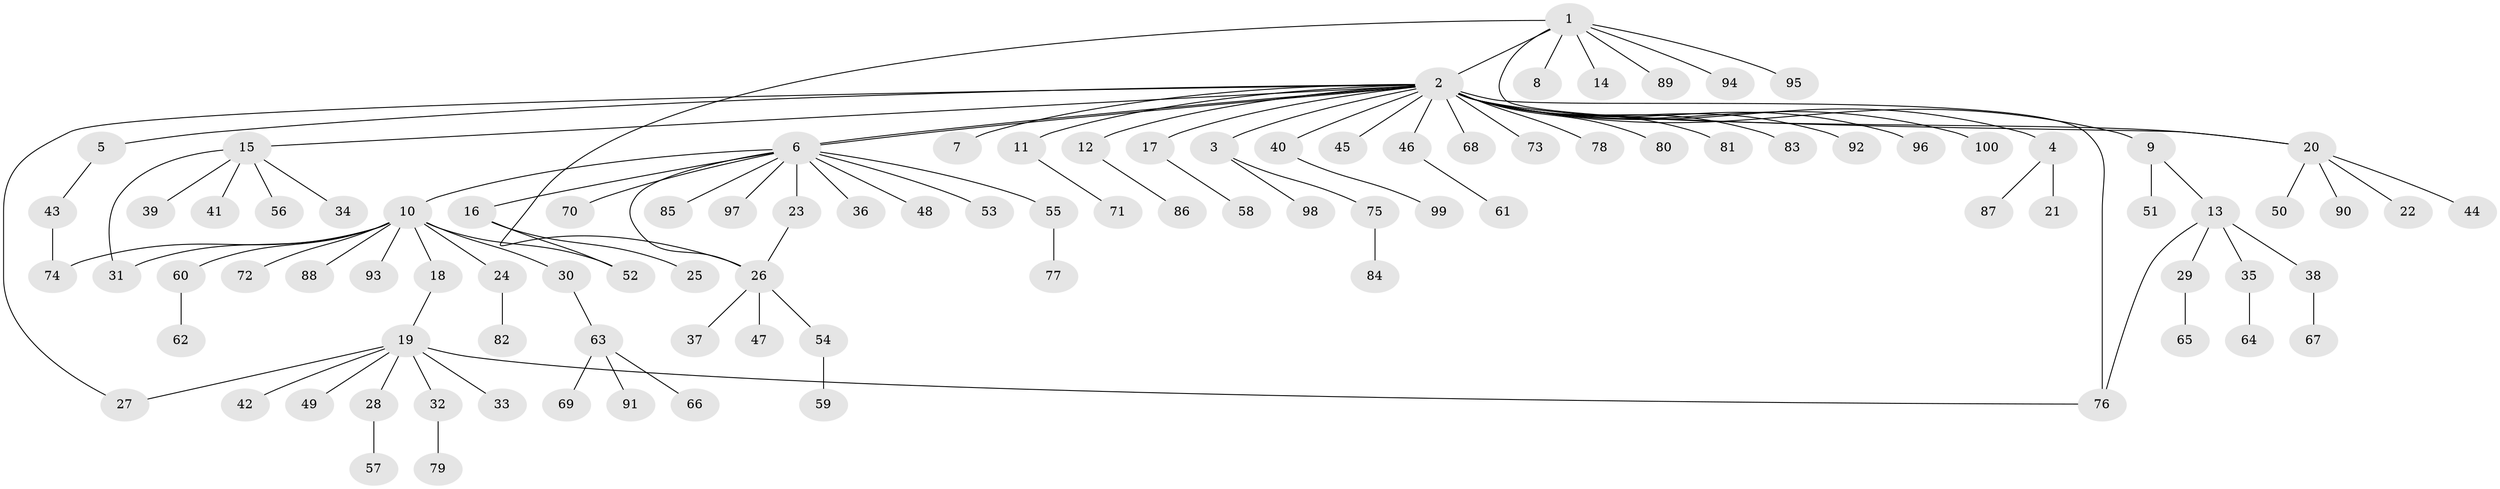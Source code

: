 // Generated by graph-tools (version 1.1) at 2025/01/03/09/25 03:01:53]
// undirected, 100 vertices, 109 edges
graph export_dot {
graph [start="1"]
  node [color=gray90,style=filled];
  1;
  2;
  3;
  4;
  5;
  6;
  7;
  8;
  9;
  10;
  11;
  12;
  13;
  14;
  15;
  16;
  17;
  18;
  19;
  20;
  21;
  22;
  23;
  24;
  25;
  26;
  27;
  28;
  29;
  30;
  31;
  32;
  33;
  34;
  35;
  36;
  37;
  38;
  39;
  40;
  41;
  42;
  43;
  44;
  45;
  46;
  47;
  48;
  49;
  50;
  51;
  52;
  53;
  54;
  55;
  56;
  57;
  58;
  59;
  60;
  61;
  62;
  63;
  64;
  65;
  66;
  67;
  68;
  69;
  70;
  71;
  72;
  73;
  74;
  75;
  76;
  77;
  78;
  79;
  80;
  81;
  82;
  83;
  84;
  85;
  86;
  87;
  88;
  89;
  90;
  91;
  92;
  93;
  94;
  95;
  96;
  97;
  98;
  99;
  100;
  1 -- 2;
  1 -- 8;
  1 -- 14;
  1 -- 20;
  1 -- 26;
  1 -- 89;
  1 -- 94;
  1 -- 95;
  2 -- 3;
  2 -- 4;
  2 -- 5;
  2 -- 6;
  2 -- 6;
  2 -- 7;
  2 -- 9;
  2 -- 11;
  2 -- 12;
  2 -- 15;
  2 -- 17;
  2 -- 20;
  2 -- 27;
  2 -- 40;
  2 -- 45;
  2 -- 46;
  2 -- 68;
  2 -- 73;
  2 -- 76;
  2 -- 78;
  2 -- 80;
  2 -- 81;
  2 -- 83;
  2 -- 92;
  2 -- 96;
  2 -- 100;
  3 -- 75;
  3 -- 98;
  4 -- 21;
  4 -- 87;
  5 -- 43;
  6 -- 10;
  6 -- 16;
  6 -- 23;
  6 -- 26;
  6 -- 36;
  6 -- 48;
  6 -- 53;
  6 -- 55;
  6 -- 70;
  6 -- 85;
  6 -- 97;
  9 -- 13;
  9 -- 51;
  10 -- 18;
  10 -- 24;
  10 -- 30;
  10 -- 31;
  10 -- 52;
  10 -- 60;
  10 -- 72;
  10 -- 74;
  10 -- 88;
  10 -- 93;
  11 -- 71;
  12 -- 86;
  13 -- 29;
  13 -- 35;
  13 -- 38;
  13 -- 76;
  15 -- 31;
  15 -- 34;
  15 -- 39;
  15 -- 41;
  15 -- 56;
  16 -- 25;
  16 -- 52;
  17 -- 58;
  18 -- 19;
  19 -- 27;
  19 -- 28;
  19 -- 32;
  19 -- 33;
  19 -- 42;
  19 -- 49;
  19 -- 76;
  20 -- 22;
  20 -- 44;
  20 -- 50;
  20 -- 90;
  23 -- 26;
  24 -- 82;
  26 -- 37;
  26 -- 47;
  26 -- 54;
  28 -- 57;
  29 -- 65;
  30 -- 63;
  32 -- 79;
  35 -- 64;
  38 -- 67;
  40 -- 99;
  43 -- 74;
  46 -- 61;
  54 -- 59;
  55 -- 77;
  60 -- 62;
  63 -- 66;
  63 -- 69;
  63 -- 91;
  75 -- 84;
}
